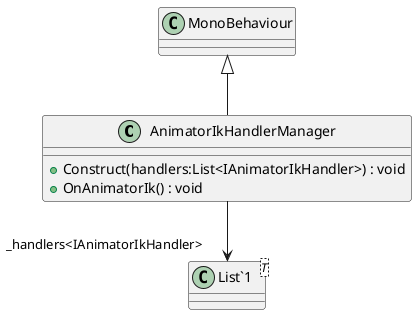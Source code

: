 @startuml
class AnimatorIkHandlerManager {
    + Construct(handlers:List<IAnimatorIkHandler>) : void
    + OnAnimatorIk() : void
}
class "List`1"<T> {
}
MonoBehaviour <|-- AnimatorIkHandlerManager
AnimatorIkHandlerManager --> "_handlers<IAnimatorIkHandler>" "List`1"
@enduml
